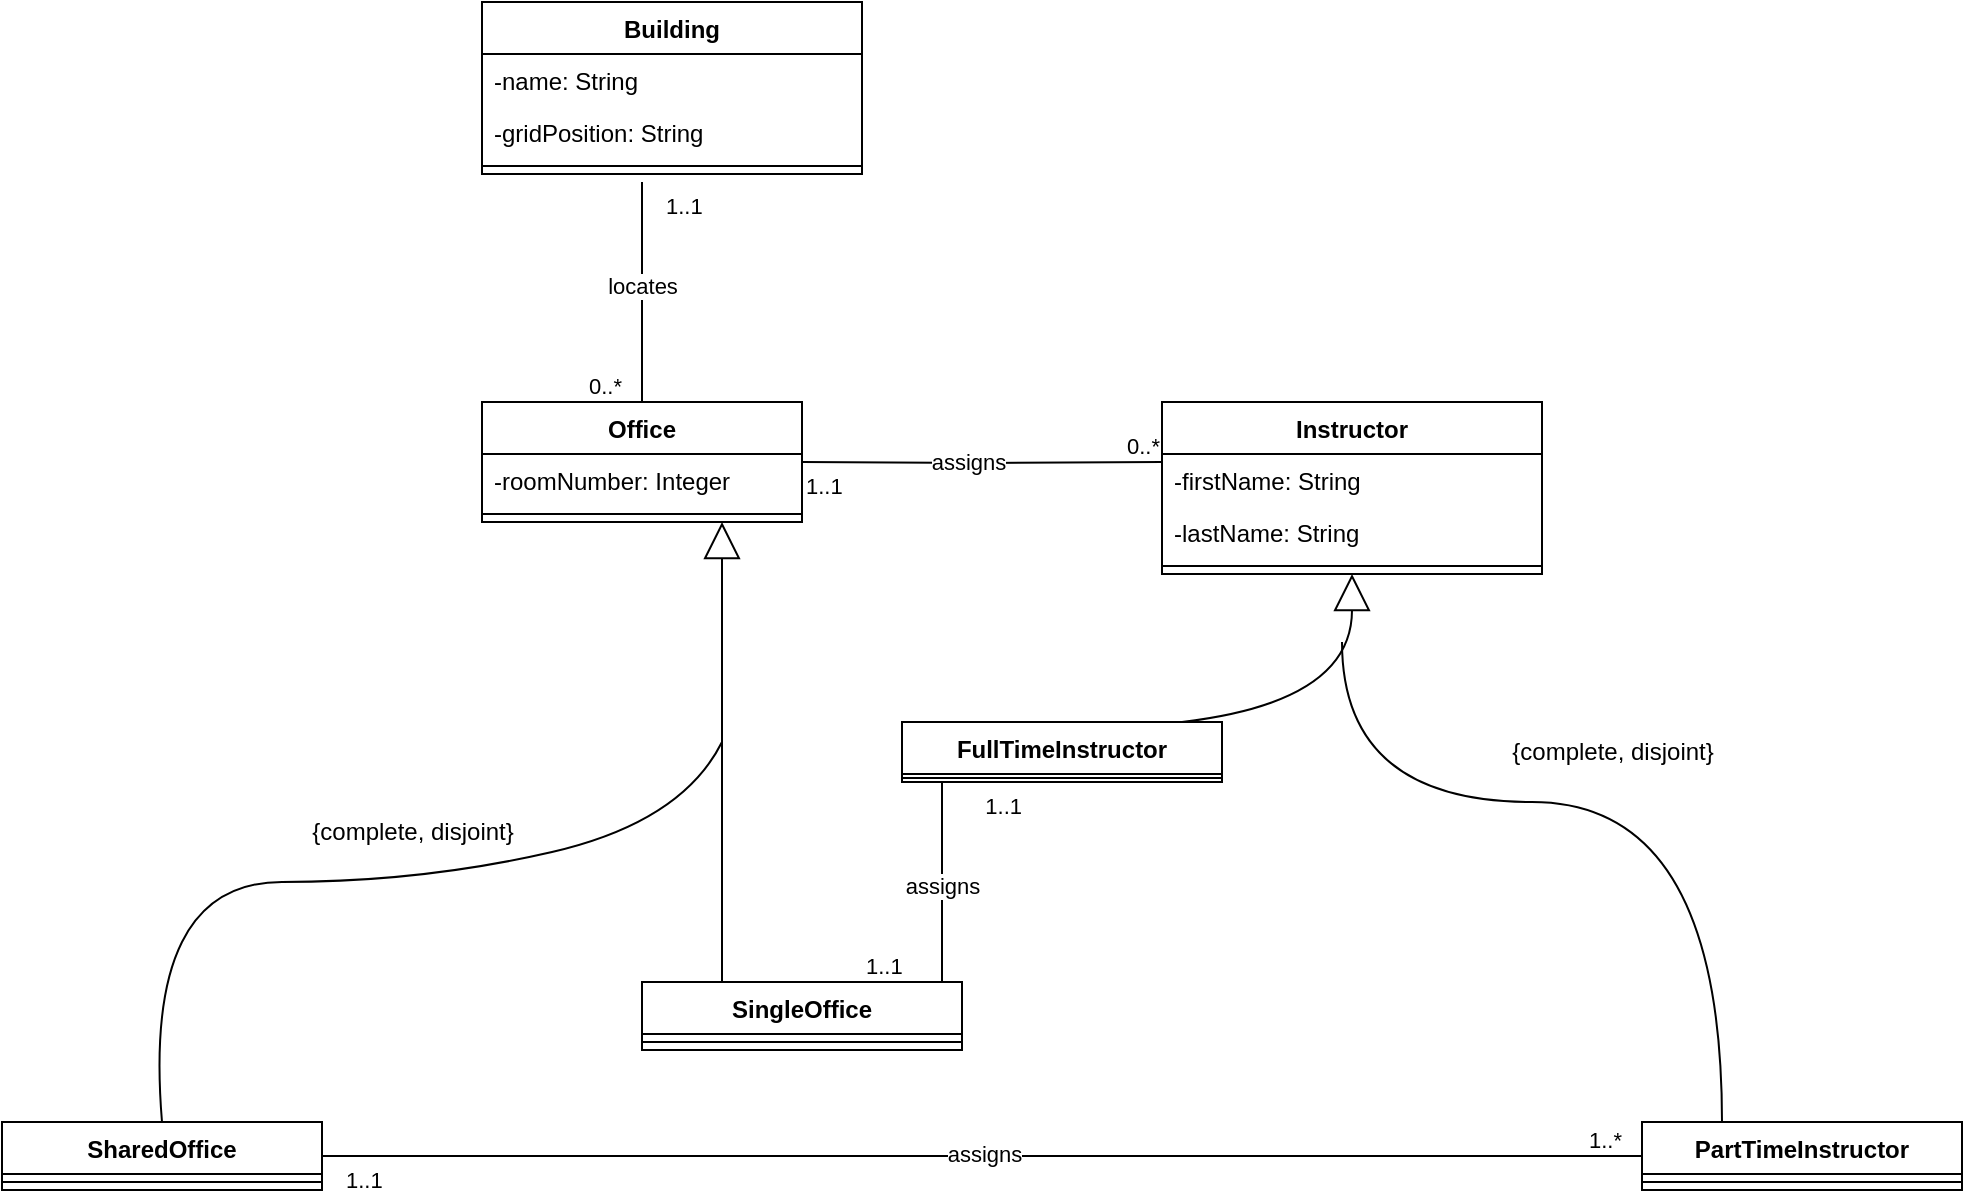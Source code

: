 <mxfile version="26.2.3">
  <diagram name="Page-1" id="EXtxRCbcl_fEAalQrNC0">
    <mxGraphModel dx="1288" dy="727" grid="1" gridSize="10" guides="1" tooltips="1" connect="1" arrows="1" fold="1" page="1" pageScale="1" pageWidth="2000" pageHeight="4000" math="0" shadow="0">
      <root>
        <mxCell id="0" />
        <mxCell id="1" parent="0" />
        <mxCell id="u6hf5ls1ZqmCjrT9iH5G-1" value="Building" style="swimlane;fontStyle=1;align=center;verticalAlign=top;childLayout=stackLayout;horizontal=1;startSize=26;horizontalStack=0;resizeParent=1;resizeParentMax=0;resizeLast=0;collapsible=1;marginBottom=0;whiteSpace=wrap;html=1;" vertex="1" parent="1">
          <mxGeometry x="520" y="120" width="190" height="86" as="geometry" />
        </mxCell>
        <mxCell id="u6hf5ls1ZqmCjrT9iH5G-2" value="-name: String" style="text;strokeColor=none;fillColor=none;align=left;verticalAlign=top;spacingLeft=4;spacingRight=4;overflow=hidden;rotatable=0;points=[[0,0.5],[1,0.5]];portConstraint=eastwest;whiteSpace=wrap;html=1;" vertex="1" parent="u6hf5ls1ZqmCjrT9iH5G-1">
          <mxGeometry y="26" width="190" height="26" as="geometry" />
        </mxCell>
        <mxCell id="u6hf5ls1ZqmCjrT9iH5G-21" value="-gridPosition: String" style="text;strokeColor=none;fillColor=none;align=left;verticalAlign=top;spacingLeft=4;spacingRight=4;overflow=hidden;rotatable=0;points=[[0,0.5],[1,0.5]];portConstraint=eastwest;whiteSpace=wrap;html=1;" vertex="1" parent="u6hf5ls1ZqmCjrT9iH5G-1">
          <mxGeometry y="52" width="190" height="26" as="geometry" />
        </mxCell>
        <mxCell id="u6hf5ls1ZqmCjrT9iH5G-3" value="" style="line;strokeWidth=1;fillColor=none;align=left;verticalAlign=middle;spacingTop=-1;spacingLeft=3;spacingRight=3;rotatable=0;labelPosition=right;points=[];portConstraint=eastwest;strokeColor=inherit;" vertex="1" parent="u6hf5ls1ZqmCjrT9iH5G-1">
          <mxGeometry y="78" width="190" height="8" as="geometry" />
        </mxCell>
        <mxCell id="u6hf5ls1ZqmCjrT9iH5G-52" value="" style="endArrow=none;html=1;edgeStyle=orthogonalEdgeStyle;rounded=0;entryX=0.5;entryY=0;entryDx=0;entryDy=0;" edge="1" parent="u6hf5ls1ZqmCjrT9iH5G-1">
          <mxGeometry relative="1" as="geometry">
            <mxPoint x="80" y="90" as="sourcePoint" />
            <mxPoint x="80" y="210" as="targetPoint" />
          </mxGeometry>
        </mxCell>
        <mxCell id="u6hf5ls1ZqmCjrT9iH5G-53" value="1..1" style="edgeLabel;resizable=0;html=1;align=left;verticalAlign=bottom;" connectable="0" vertex="1" parent="u6hf5ls1ZqmCjrT9iH5G-52">
          <mxGeometry x="-1" relative="1" as="geometry">
            <mxPoint x="10" y="20" as="offset" />
          </mxGeometry>
        </mxCell>
        <mxCell id="u6hf5ls1ZqmCjrT9iH5G-54" value="0..*" style="edgeLabel;resizable=0;html=1;align=right;verticalAlign=bottom;" connectable="0" vertex="1" parent="u6hf5ls1ZqmCjrT9iH5G-52">
          <mxGeometry x="1" relative="1" as="geometry">
            <mxPoint x="-10" y="-10" as="offset" />
          </mxGeometry>
        </mxCell>
        <mxCell id="u6hf5ls1ZqmCjrT9iH5G-55" value="locates" style="edgeLabel;html=1;align=center;verticalAlign=middle;resizable=0;points=[];" vertex="1" connectable="0" parent="u6hf5ls1ZqmCjrT9iH5G-52">
          <mxGeometry x="-0.14" relative="1" as="geometry">
            <mxPoint as="offset" />
          </mxGeometry>
        </mxCell>
        <mxCell id="u6hf5ls1ZqmCjrT9iH5G-9" value="Office" style="swimlane;fontStyle=1;align=center;verticalAlign=top;childLayout=stackLayout;horizontal=1;startSize=26;horizontalStack=0;resizeParent=1;resizeParentMax=0;resizeLast=0;collapsible=1;marginBottom=0;whiteSpace=wrap;html=1;" vertex="1" parent="1">
          <mxGeometry x="520" y="320" width="160" height="60" as="geometry" />
        </mxCell>
        <mxCell id="u6hf5ls1ZqmCjrT9iH5G-22" value="-roomNumber: Integer" style="text;strokeColor=none;fillColor=none;align=left;verticalAlign=top;spacingLeft=4;spacingRight=4;overflow=hidden;rotatable=0;points=[[0,0.5],[1,0.5]];portConstraint=eastwest;whiteSpace=wrap;html=1;" vertex="1" parent="u6hf5ls1ZqmCjrT9iH5G-9">
          <mxGeometry y="26" width="160" height="26" as="geometry" />
        </mxCell>
        <mxCell id="u6hf5ls1ZqmCjrT9iH5G-11" value="" style="line;strokeWidth=1;fillColor=none;align=left;verticalAlign=middle;spacingTop=-1;spacingLeft=3;spacingRight=3;rotatable=0;labelPosition=right;points=[];portConstraint=eastwest;strokeColor=inherit;" vertex="1" parent="u6hf5ls1ZqmCjrT9iH5G-9">
          <mxGeometry y="52" width="160" height="8" as="geometry" />
        </mxCell>
        <mxCell id="u6hf5ls1ZqmCjrT9iH5G-17" value="Instructor" style="swimlane;fontStyle=1;align=center;verticalAlign=top;childLayout=stackLayout;horizontal=1;startSize=26;horizontalStack=0;resizeParent=1;resizeParentMax=0;resizeLast=0;collapsible=1;marginBottom=0;whiteSpace=wrap;html=1;" vertex="1" parent="1">
          <mxGeometry x="860" y="320" width="190" height="86" as="geometry" />
        </mxCell>
        <mxCell id="u6hf5ls1ZqmCjrT9iH5G-25" value="-firstName: String" style="text;strokeColor=none;fillColor=none;align=left;verticalAlign=top;spacingLeft=4;spacingRight=4;overflow=hidden;rotatable=0;points=[[0,0.5],[1,0.5]];portConstraint=eastwest;whiteSpace=wrap;html=1;" vertex="1" parent="u6hf5ls1ZqmCjrT9iH5G-17">
          <mxGeometry y="26" width="190" height="26" as="geometry" />
        </mxCell>
        <mxCell id="u6hf5ls1ZqmCjrT9iH5G-24" value="-lastName: String" style="text;strokeColor=none;fillColor=none;align=left;verticalAlign=top;spacingLeft=4;spacingRight=4;overflow=hidden;rotatable=0;points=[[0,0.5],[1,0.5]];portConstraint=eastwest;whiteSpace=wrap;html=1;" vertex="1" parent="u6hf5ls1ZqmCjrT9iH5G-17">
          <mxGeometry y="52" width="190" height="26" as="geometry" />
        </mxCell>
        <mxCell id="u6hf5ls1ZqmCjrT9iH5G-19" value="" style="line;strokeWidth=1;fillColor=none;align=left;verticalAlign=middle;spacingTop=-1;spacingLeft=3;spacingRight=3;rotatable=0;labelPosition=right;points=[];portConstraint=eastwest;strokeColor=inherit;" vertex="1" parent="u6hf5ls1ZqmCjrT9iH5G-17">
          <mxGeometry y="78" width="190" height="8" as="geometry" />
        </mxCell>
        <mxCell id="u6hf5ls1ZqmCjrT9iH5G-27" value="SharedOffice" style="swimlane;fontStyle=1;align=center;verticalAlign=top;childLayout=stackLayout;horizontal=1;startSize=26;horizontalStack=0;resizeParent=1;resizeParentMax=0;resizeLast=0;collapsible=1;marginBottom=0;whiteSpace=wrap;html=1;" vertex="1" parent="1">
          <mxGeometry x="280" y="680" width="160" height="34" as="geometry" />
        </mxCell>
        <mxCell id="u6hf5ls1ZqmCjrT9iH5G-29" value="" style="line;strokeWidth=1;fillColor=none;align=left;verticalAlign=middle;spacingTop=-1;spacingLeft=3;spacingRight=3;rotatable=0;labelPosition=right;points=[];portConstraint=eastwest;strokeColor=inherit;" vertex="1" parent="u6hf5ls1ZqmCjrT9iH5G-27">
          <mxGeometry y="26" width="160" height="8" as="geometry" />
        </mxCell>
        <mxCell id="u6hf5ls1ZqmCjrT9iH5G-31" value="SingleOffice" style="swimlane;fontStyle=1;align=center;verticalAlign=top;childLayout=stackLayout;horizontal=1;startSize=26;horizontalStack=0;resizeParent=1;resizeParentMax=0;resizeLast=0;collapsible=1;marginBottom=0;whiteSpace=wrap;html=1;" vertex="1" parent="1">
          <mxGeometry x="600" y="610" width="160" height="34" as="geometry" />
        </mxCell>
        <mxCell id="u6hf5ls1ZqmCjrT9iH5G-62" value="" style="endArrow=none;html=1;edgeStyle=orthogonalEdgeStyle;rounded=0;entryX=0.25;entryY=1;entryDx=0;entryDy=0;" edge="1" parent="u6hf5ls1ZqmCjrT9iH5G-31" target="u6hf5ls1ZqmCjrT9iH5G-33">
          <mxGeometry relative="1" as="geometry">
            <mxPoint x="130" as="sourcePoint" />
            <mxPoint x="290" as="targetPoint" />
            <Array as="points">
              <mxPoint x="150" />
              <mxPoint x="150" y="-100" />
            </Array>
          </mxGeometry>
        </mxCell>
        <mxCell id="u6hf5ls1ZqmCjrT9iH5G-63" value="1..1" style="edgeLabel;resizable=0;html=1;align=left;verticalAlign=bottom;" connectable="0" vertex="1" parent="u6hf5ls1ZqmCjrT9iH5G-62">
          <mxGeometry x="-1" relative="1" as="geometry">
            <mxPoint x="-20" as="offset" />
          </mxGeometry>
        </mxCell>
        <mxCell id="u6hf5ls1ZqmCjrT9iH5G-64" value="1..1" style="edgeLabel;resizable=0;html=1;align=right;verticalAlign=bottom;" connectable="0" vertex="1" parent="u6hf5ls1ZqmCjrT9iH5G-62">
          <mxGeometry x="1" relative="1" as="geometry">
            <mxPoint x="20" y="20" as="offset" />
          </mxGeometry>
        </mxCell>
        <mxCell id="u6hf5ls1ZqmCjrT9iH5G-65" value="assigns" style="edgeLabel;html=1;align=center;verticalAlign=middle;resizable=0;points=[];" vertex="1" connectable="0" parent="u6hf5ls1ZqmCjrT9iH5G-62">
          <mxGeometry x="-0.018" relative="1" as="geometry">
            <mxPoint as="offset" />
          </mxGeometry>
        </mxCell>
        <mxCell id="u6hf5ls1ZqmCjrT9iH5G-32" value="" style="line;strokeWidth=1;fillColor=none;align=left;verticalAlign=middle;spacingTop=-1;spacingLeft=3;spacingRight=3;rotatable=0;labelPosition=right;points=[];portConstraint=eastwest;strokeColor=inherit;" vertex="1" parent="u6hf5ls1ZqmCjrT9iH5G-31">
          <mxGeometry y="26" width="160" height="8" as="geometry" />
        </mxCell>
        <mxCell id="u6hf5ls1ZqmCjrT9iH5G-33" value="FullTimeInstructor" style="swimlane;fontStyle=1;align=center;verticalAlign=top;childLayout=stackLayout;horizontal=1;startSize=26;horizontalStack=0;resizeParent=1;resizeParentMax=0;resizeLast=0;collapsible=1;marginBottom=0;whiteSpace=wrap;html=1;" vertex="1" parent="1">
          <mxGeometry x="730" y="480" width="160" height="30" as="geometry" />
        </mxCell>
        <mxCell id="u6hf5ls1ZqmCjrT9iH5G-66" value="" style="endArrow=block;endSize=16;endFill=0;html=1;rounded=0;entryX=0.5;entryY=1;entryDx=0;entryDy=0;curved=1;" edge="1" parent="u6hf5ls1ZqmCjrT9iH5G-33" target="u6hf5ls1ZqmCjrT9iH5G-17">
          <mxGeometry width="160" relative="1" as="geometry">
            <mxPoint x="140" as="sourcePoint" />
            <mxPoint x="300" as="targetPoint" />
            <Array as="points">
              <mxPoint x="225" y="-10" />
            </Array>
          </mxGeometry>
        </mxCell>
        <mxCell id="u6hf5ls1ZqmCjrT9iH5G-34" value="" style="line;strokeWidth=1;fillColor=none;align=left;verticalAlign=middle;spacingTop=-1;spacingLeft=3;spacingRight=3;rotatable=0;labelPosition=right;points=[];portConstraint=eastwest;strokeColor=inherit;" vertex="1" parent="u6hf5ls1ZqmCjrT9iH5G-33">
          <mxGeometry y="26" width="160" height="4" as="geometry" />
        </mxCell>
        <mxCell id="u6hf5ls1ZqmCjrT9iH5G-35" value="PartTimeInstructor" style="swimlane;fontStyle=1;align=center;verticalAlign=top;childLayout=stackLayout;horizontal=1;startSize=26;horizontalStack=0;resizeParent=1;resizeParentMax=0;resizeLast=0;collapsible=1;marginBottom=0;whiteSpace=wrap;html=1;" vertex="1" parent="1">
          <mxGeometry x="1100" y="680" width="160" height="34" as="geometry" />
        </mxCell>
        <mxCell id="u6hf5ls1ZqmCjrT9iH5G-36" value="" style="line;strokeWidth=1;fillColor=none;align=left;verticalAlign=middle;spacingTop=-1;spacingLeft=3;spacingRight=3;rotatable=0;labelPosition=right;points=[];portConstraint=eastwest;strokeColor=inherit;" vertex="1" parent="u6hf5ls1ZqmCjrT9iH5G-35">
          <mxGeometry y="26" width="160" height="8" as="geometry" />
        </mxCell>
        <mxCell id="u6hf5ls1ZqmCjrT9iH5G-42" value="" style="endArrow=none;html=1;edgeStyle=orthogonalEdgeStyle;rounded=0;entryX=0;entryY=0.5;entryDx=0;entryDy=0;exitX=1;exitY=0.5;exitDx=0;exitDy=0;" edge="1" parent="1" source="u6hf5ls1ZqmCjrT9iH5G-27" target="u6hf5ls1ZqmCjrT9iH5G-35">
          <mxGeometry relative="1" as="geometry">
            <mxPoint x="440" y="700.82" as="sourcePoint" />
            <mxPoint x="1077.12" y="692.682" as="targetPoint" />
          </mxGeometry>
        </mxCell>
        <mxCell id="u6hf5ls1ZqmCjrT9iH5G-43" value="1..1" style="edgeLabel;resizable=0;html=1;align=left;verticalAlign=bottom;" connectable="0" vertex="1" parent="u6hf5ls1ZqmCjrT9iH5G-42">
          <mxGeometry x="-1" relative="1" as="geometry">
            <mxPoint x="10" y="20" as="offset" />
          </mxGeometry>
        </mxCell>
        <mxCell id="u6hf5ls1ZqmCjrT9iH5G-44" value="1..*" style="edgeLabel;resizable=0;html=1;align=right;verticalAlign=bottom;" connectable="0" vertex="1" parent="u6hf5ls1ZqmCjrT9iH5G-42">
          <mxGeometry x="1" relative="1" as="geometry">
            <mxPoint x="-10" as="offset" />
          </mxGeometry>
        </mxCell>
        <mxCell id="u6hf5ls1ZqmCjrT9iH5G-45" value="assigns" style="edgeLabel;html=1;align=center;verticalAlign=middle;resizable=0;points=[];" vertex="1" connectable="0" parent="u6hf5ls1ZqmCjrT9iH5G-42">
          <mxGeometry x="0.003" y="1" relative="1" as="geometry">
            <mxPoint as="offset" />
          </mxGeometry>
        </mxCell>
        <mxCell id="u6hf5ls1ZqmCjrT9iH5G-51" value="" style="endArrow=none;html=1;rounded=0;curved=1;exitX=0.5;exitY=0;exitDx=0;exitDy=0;" edge="1" parent="1" source="u6hf5ls1ZqmCjrT9iH5G-27">
          <mxGeometry width="50" height="50" relative="1" as="geometry">
            <mxPoint x="360" y="640" as="sourcePoint" />
            <mxPoint x="640" y="490" as="targetPoint" />
            <Array as="points">
              <mxPoint x="350" y="560" />
              <mxPoint x="490" y="560" />
              <mxPoint x="620" y="530" />
            </Array>
          </mxGeometry>
        </mxCell>
        <mxCell id="u6hf5ls1ZqmCjrT9iH5G-56" value="" style="endArrow=none;html=1;edgeStyle=orthogonalEdgeStyle;rounded=0;entryX=0;entryY=0.154;entryDx=0;entryDy=0;entryPerimeter=0;" edge="1" parent="1" target="u6hf5ls1ZqmCjrT9iH5G-25">
          <mxGeometry relative="1" as="geometry">
            <mxPoint x="680" y="350" as="sourcePoint" />
            <mxPoint x="840" y="350" as="targetPoint" />
          </mxGeometry>
        </mxCell>
        <mxCell id="u6hf5ls1ZqmCjrT9iH5G-57" value="1..1" style="edgeLabel;resizable=0;html=1;align=left;verticalAlign=bottom;" connectable="0" vertex="1" parent="u6hf5ls1ZqmCjrT9iH5G-56">
          <mxGeometry x="-1" relative="1" as="geometry">
            <mxPoint y="20" as="offset" />
          </mxGeometry>
        </mxCell>
        <mxCell id="u6hf5ls1ZqmCjrT9iH5G-58" value="0..*" style="edgeLabel;resizable=0;html=1;align=right;verticalAlign=bottom;" connectable="0" vertex="1" parent="u6hf5ls1ZqmCjrT9iH5G-56">
          <mxGeometry x="1" relative="1" as="geometry" />
        </mxCell>
        <mxCell id="u6hf5ls1ZqmCjrT9iH5G-59" value="assigns" style="edgeLabel;html=1;align=center;verticalAlign=middle;resizable=0;points=[];" vertex="1" connectable="0" parent="u6hf5ls1ZqmCjrT9iH5G-56">
          <mxGeometry x="-0.081" y="1" relative="1" as="geometry">
            <mxPoint as="offset" />
          </mxGeometry>
        </mxCell>
        <mxCell id="u6hf5ls1ZqmCjrT9iH5G-47" value="" style="endArrow=block;endSize=16;endFill=0;html=1;rounded=1;entryX=0.75;entryY=1;entryDx=0;entryDy=0;curved=0;exitX=0.25;exitY=0;exitDx=0;exitDy=0;" edge="1" parent="1" source="u6hf5ls1ZqmCjrT9iH5G-31" target="u6hf5ls1ZqmCjrT9iH5G-9">
          <mxGeometry width="160" relative="1" as="geometry">
            <mxPoint x="680" y="610" as="sourcePoint" />
            <mxPoint x="680" y="490" as="targetPoint" />
          </mxGeometry>
        </mxCell>
        <mxCell id="u6hf5ls1ZqmCjrT9iH5G-60" value="{complete, disjoint}" style="text;html=1;align=center;verticalAlign=middle;resizable=0;points=[];autosize=1;strokeColor=none;fillColor=none;" vertex="1" parent="1">
          <mxGeometry x="400" y="520" width="170" height="30" as="geometry" />
        </mxCell>
        <mxCell id="u6hf5ls1ZqmCjrT9iH5G-72" value="" style="endArrow=none;html=1;edgeStyle=orthogonalEdgeStyle;rounded=0;entryX=0.25;entryY=0;entryDx=0;entryDy=0;curved=1;" edge="1" parent="1" target="u6hf5ls1ZqmCjrT9iH5G-35">
          <mxGeometry relative="1" as="geometry">
            <mxPoint x="950" y="440" as="sourcePoint" />
            <mxPoint x="1100" y="460" as="targetPoint" />
            <Array as="points">
              <mxPoint x="950" y="520" />
              <mxPoint x="1140" y="520" />
            </Array>
          </mxGeometry>
        </mxCell>
        <mxCell id="u6hf5ls1ZqmCjrT9iH5G-75" value="{complete, disjoint}" style="text;html=1;align=center;verticalAlign=middle;resizable=0;points=[];autosize=1;strokeColor=none;fillColor=none;" vertex="1" parent="1">
          <mxGeometry x="1000" y="480" width="170" height="30" as="geometry" />
        </mxCell>
      </root>
    </mxGraphModel>
  </diagram>
</mxfile>
